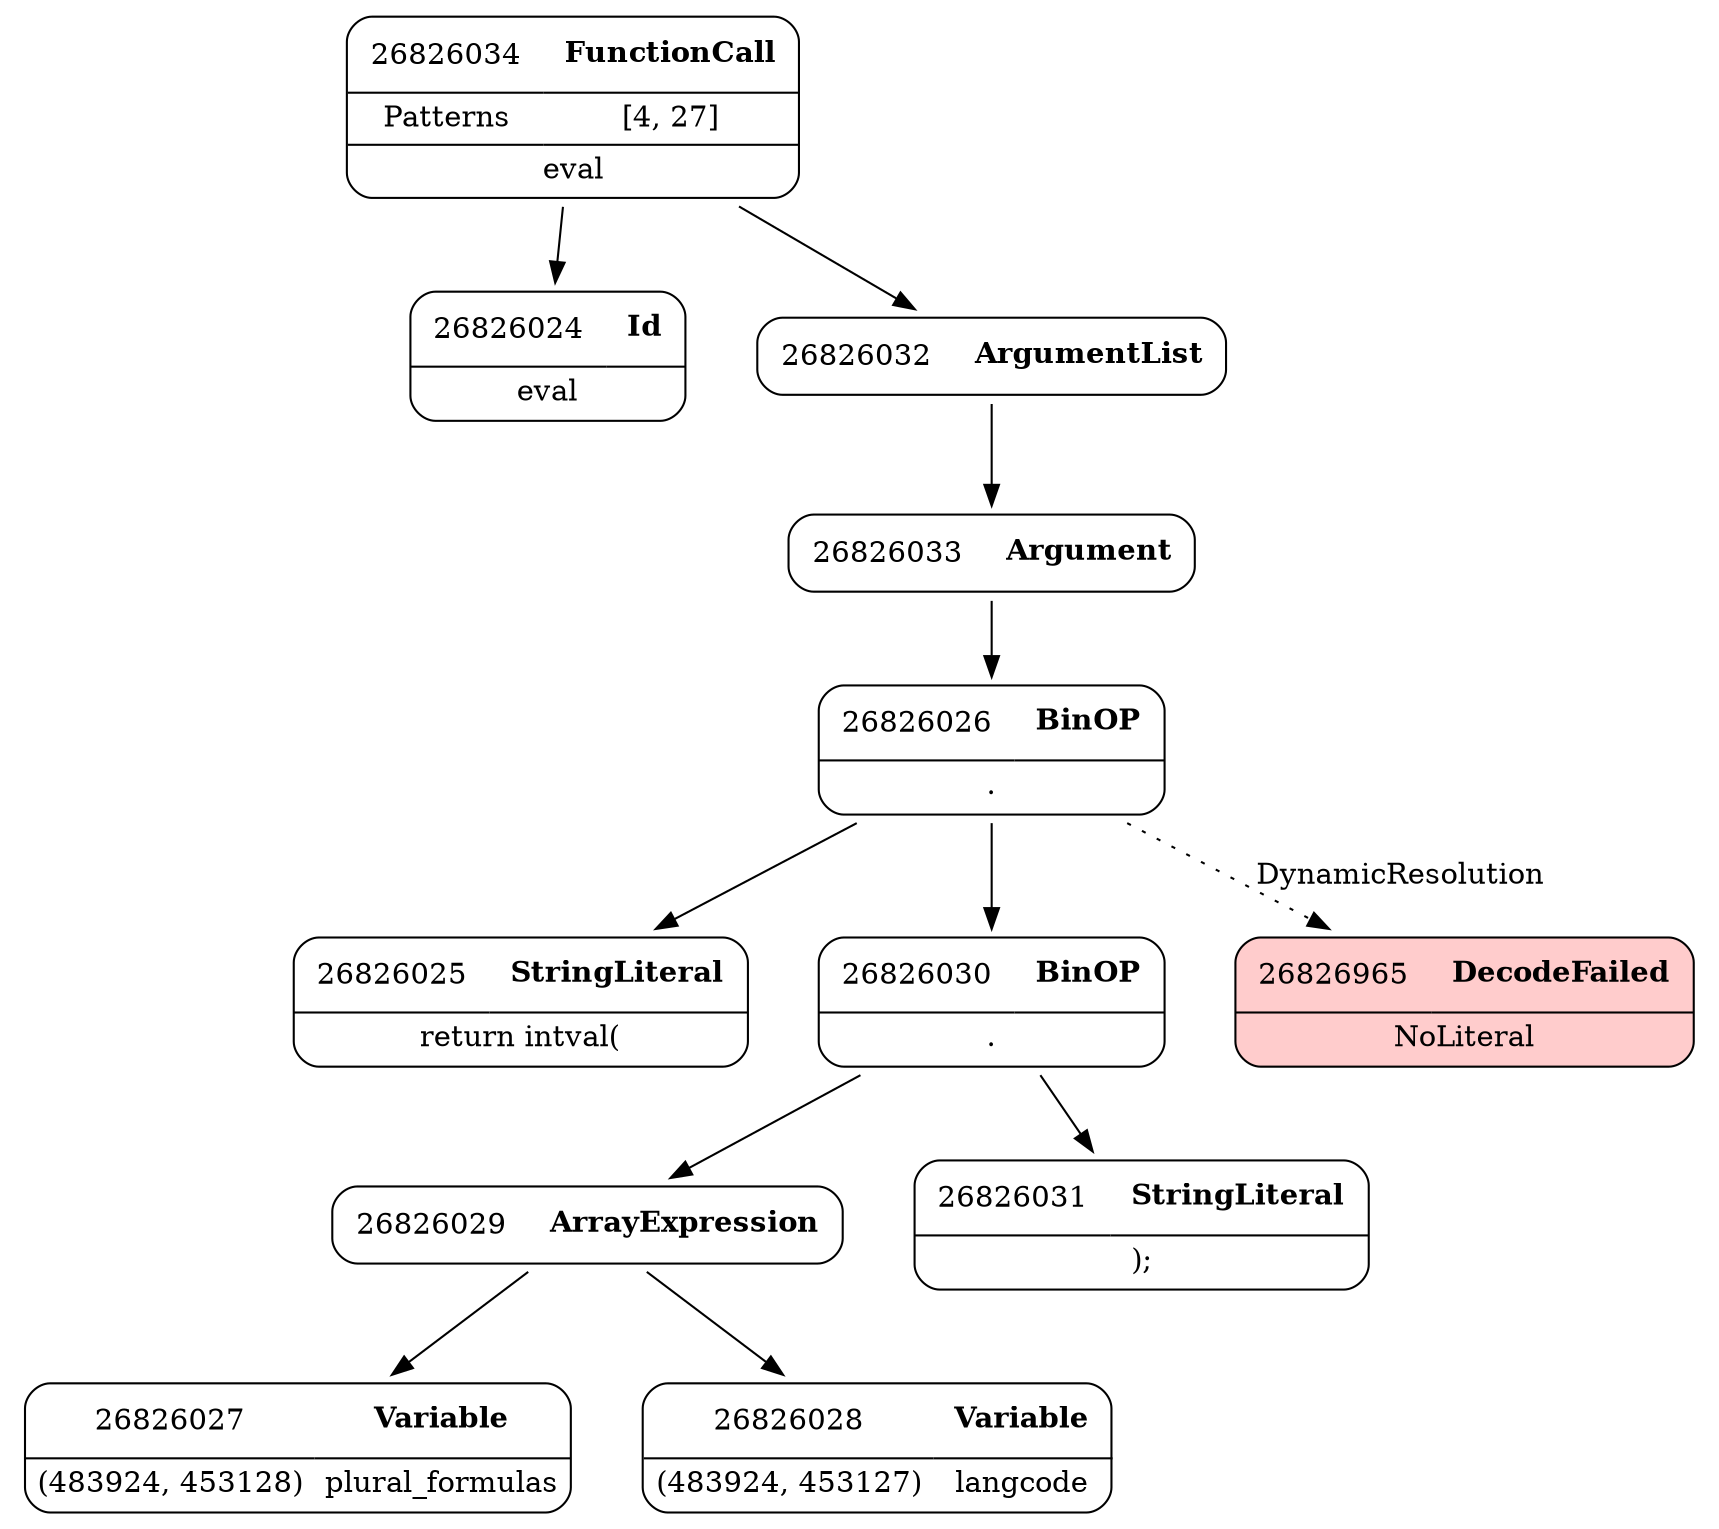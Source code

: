 digraph ast {
node [shape=none];
26826025 [label=<<TABLE border='1' cellspacing='0' cellpadding='10' style='rounded' ><TR><TD border='0'>26826025</TD><TD border='0'><B>StringLiteral</B></TD></TR><HR/><TR><TD border='0' cellpadding='5' colspan='2'>return intval(</TD></TR></TABLE>>];
26826024 [label=<<TABLE border='1' cellspacing='0' cellpadding='10' style='rounded' ><TR><TD border='0'>26826024</TD><TD border='0'><B>Id</B></TD></TR><HR/><TR><TD border='0' cellpadding='5' colspan='2'>eval</TD></TR></TABLE>>];
26826027 [label=<<TABLE border='1' cellspacing='0' cellpadding='10' style='rounded' ><TR><TD border='0'>26826027</TD><TD border='0'><B>Variable</B></TD></TR><HR/><TR><TD border='0' cellpadding='5'>(483924, 453128)</TD><TD border='0' cellpadding='5'>plural_formulas</TD></TR></TABLE>>];
26826026 [label=<<TABLE border='1' cellspacing='0' cellpadding='10' style='rounded' ><TR><TD border='0'>26826026</TD><TD border='0'><B>BinOP</B></TD></TR><HR/><TR><TD border='0' cellpadding='5' colspan='2'>.</TD></TR></TABLE>>];
26826026 -> 26826025 [weight=2];
26826026 -> 26826030 [weight=2];
26826026 -> 26826965 [style=dotted,label=DynamicResolution];
26826029 [label=<<TABLE border='1' cellspacing='0' cellpadding='10' style='rounded' ><TR><TD border='0'>26826029</TD><TD border='0'><B>ArrayExpression</B></TD></TR></TABLE>>];
26826029 -> 26826027 [weight=2];
26826029 -> 26826028 [weight=2];
26826028 [label=<<TABLE border='1' cellspacing='0' cellpadding='10' style='rounded' ><TR><TD border='0'>26826028</TD><TD border='0'><B>Variable</B></TD></TR><HR/><TR><TD border='0' cellpadding='5'>(483924, 453127)</TD><TD border='0' cellpadding='5'>langcode</TD></TR></TABLE>>];
26826031 [label=<<TABLE border='1' cellspacing='0' cellpadding='10' style='rounded' ><TR><TD border='0'>26826031</TD><TD border='0'><B>StringLiteral</B></TD></TR><HR/><TR><TD border='0' cellpadding='5' colspan='2'>);</TD></TR></TABLE>>];
26826030 [label=<<TABLE border='1' cellspacing='0' cellpadding='10' style='rounded' ><TR><TD border='0'>26826030</TD><TD border='0'><B>BinOP</B></TD></TR><HR/><TR><TD border='0' cellpadding='5' colspan='2'>.</TD></TR></TABLE>>];
26826030 -> 26826029 [weight=2];
26826030 -> 26826031 [weight=2];
26826033 [label=<<TABLE border='1' cellspacing='0' cellpadding='10' style='rounded' ><TR><TD border='0'>26826033</TD><TD border='0'><B>Argument</B></TD></TR></TABLE>>];
26826033 -> 26826026 [weight=2];
26826032 [label=<<TABLE border='1' cellspacing='0' cellpadding='10' style='rounded' ><TR><TD border='0'>26826032</TD><TD border='0'><B>ArgumentList</B></TD></TR></TABLE>>];
26826032 -> 26826033 [weight=2];
26826034 [label=<<TABLE border='1' cellspacing='0' cellpadding='10' style='rounded' ><TR><TD border='0'>26826034</TD><TD border='0'><B>FunctionCall</B></TD></TR><HR/><TR><TD border='0' cellpadding='5'>Patterns</TD><TD border='0' cellpadding='5'>[4, 27]</TD></TR><HR/><TR><TD border='0' cellpadding='5' colspan='2'>eval</TD></TR></TABLE>>];
26826034 -> 26826024 [weight=2];
26826034 -> 26826032 [weight=2];
26826965 [label=<<TABLE border='1' cellspacing='0' cellpadding='10' style='rounded' bgcolor='#FFCCCC' ><TR><TD border='0'>26826965</TD><TD border='0'><B>DecodeFailed</B></TD></TR><HR/><TR><TD border='0' cellpadding='5' colspan='2'>NoLiteral</TD></TR></TABLE>>];
}
